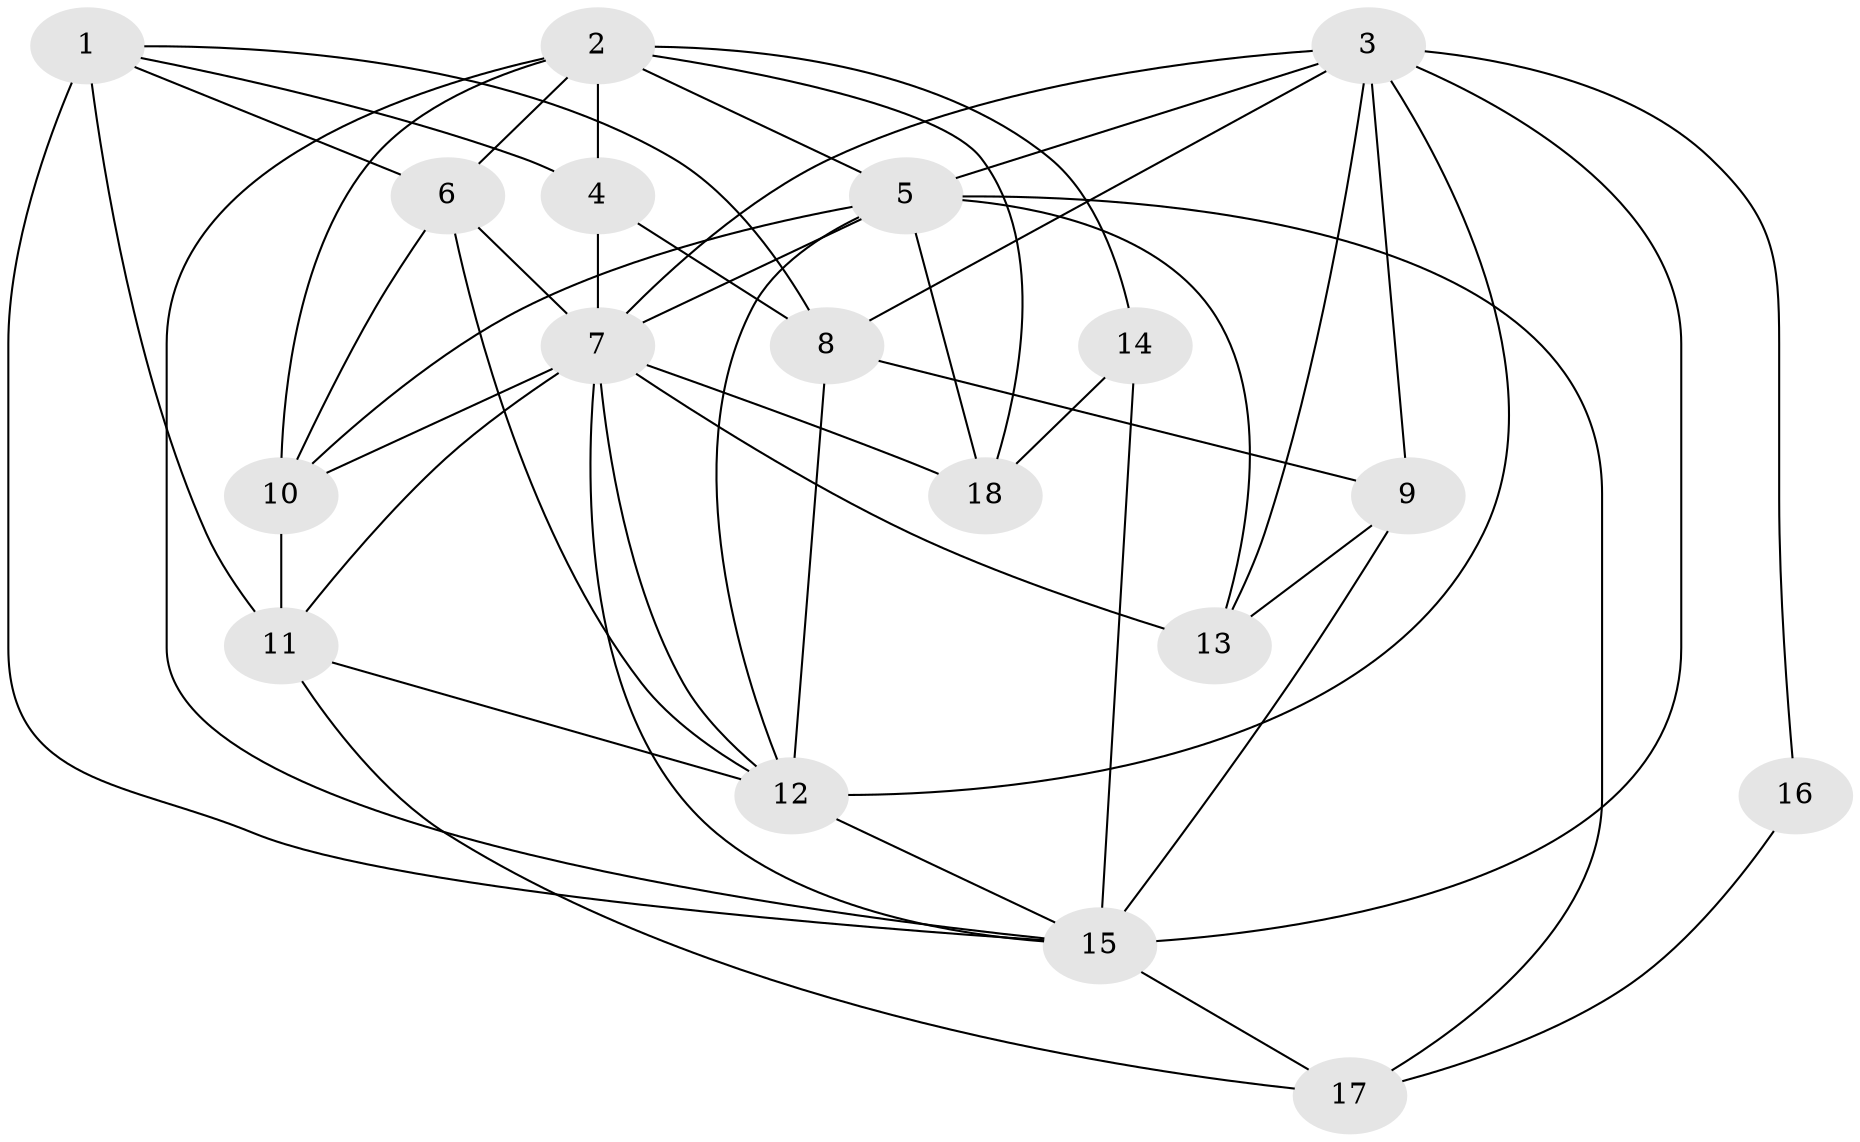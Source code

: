 // original degree distribution, {4: 0.29411764705882354, 5: 0.23529411764705882, 3: 0.2549019607843137, 2: 0.11764705882352941, 7: 0.0196078431372549, 6: 0.058823529411764705, 8: 0.0196078431372549}
// Generated by graph-tools (version 1.1) at 2025/50/03/04/25 22:50:48]
// undirected, 18 vertices, 49 edges
graph export_dot {
  node [color=gray90,style=filled];
  1;
  2;
  3;
  4;
  5;
  6;
  7;
  8;
  9;
  10;
  11;
  12;
  13;
  14;
  15;
  16;
  17;
  18;
  1 -- 4 [weight=1.0];
  1 -- 6 [weight=1.0];
  1 -- 8 [weight=1.0];
  1 -- 11 [weight=3.0];
  1 -- 15 [weight=1.0];
  2 -- 4 [weight=1.0];
  2 -- 5 [weight=1.0];
  2 -- 6 [weight=1.0];
  2 -- 10 [weight=1.0];
  2 -- 14 [weight=1.0];
  2 -- 15 [weight=1.0];
  2 -- 18 [weight=1.0];
  3 -- 5 [weight=1.0];
  3 -- 7 [weight=1.0];
  3 -- 8 [weight=1.0];
  3 -- 9 [weight=1.0];
  3 -- 12 [weight=1.0];
  3 -- 13 [weight=1.0];
  3 -- 15 [weight=1.0];
  3 -- 16 [weight=1.0];
  4 -- 7 [weight=1.0];
  4 -- 8 [weight=1.0];
  5 -- 7 [weight=2.0];
  5 -- 10 [weight=1.0];
  5 -- 12 [weight=1.0];
  5 -- 13 [weight=2.0];
  5 -- 17 [weight=2.0];
  5 -- 18 [weight=2.0];
  6 -- 7 [weight=1.0];
  6 -- 10 [weight=1.0];
  6 -- 12 [weight=1.0];
  7 -- 10 [weight=2.0];
  7 -- 11 [weight=1.0];
  7 -- 12 [weight=1.0];
  7 -- 13 [weight=2.0];
  7 -- 15 [weight=1.0];
  7 -- 18 [weight=2.0];
  8 -- 9 [weight=1.0];
  8 -- 12 [weight=3.0];
  9 -- 13 [weight=1.0];
  9 -- 15 [weight=1.0];
  10 -- 11 [weight=2.0];
  11 -- 12 [weight=1.0];
  11 -- 17 [weight=2.0];
  12 -- 15 [weight=2.0];
  14 -- 15 [weight=3.0];
  14 -- 18 [weight=1.0];
  15 -- 17 [weight=1.0];
  16 -- 17 [weight=1.0];
}
